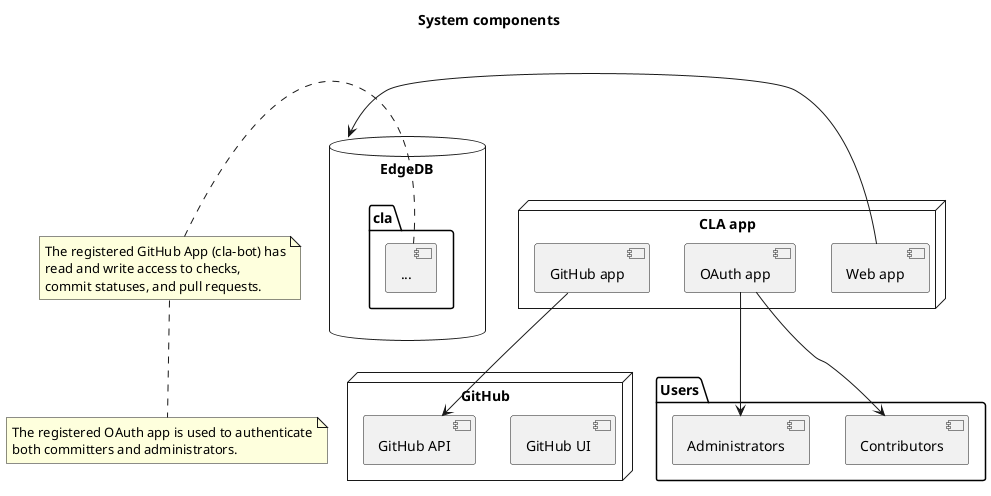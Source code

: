 @startuml
title System components

node "CLA app" {
  [Web app]
  [GitHub app]
  [OAuth app]
}

node "GitHub" {
  [GitHub UI]
  [GitHub API]
}

folder "Users" {
  [Contributors]
  [Administrators]
}


database "EdgeDB" {
  folder "cla" {
    [...]
  }
}


[GitHub app] --> [GitHub API]

note left
  The registered GitHub App (cla-bot) has
  read and write access to checks,
  commit statuses, and pull requests.
end note

[OAuth app] --> [Contributors]
[OAuth app] --> [Administrators]

note bottom
  The registered OAuth app is used to authenticate
  both committers and administrators.
end note

[Web app] -> EdgeDB

@endumld
